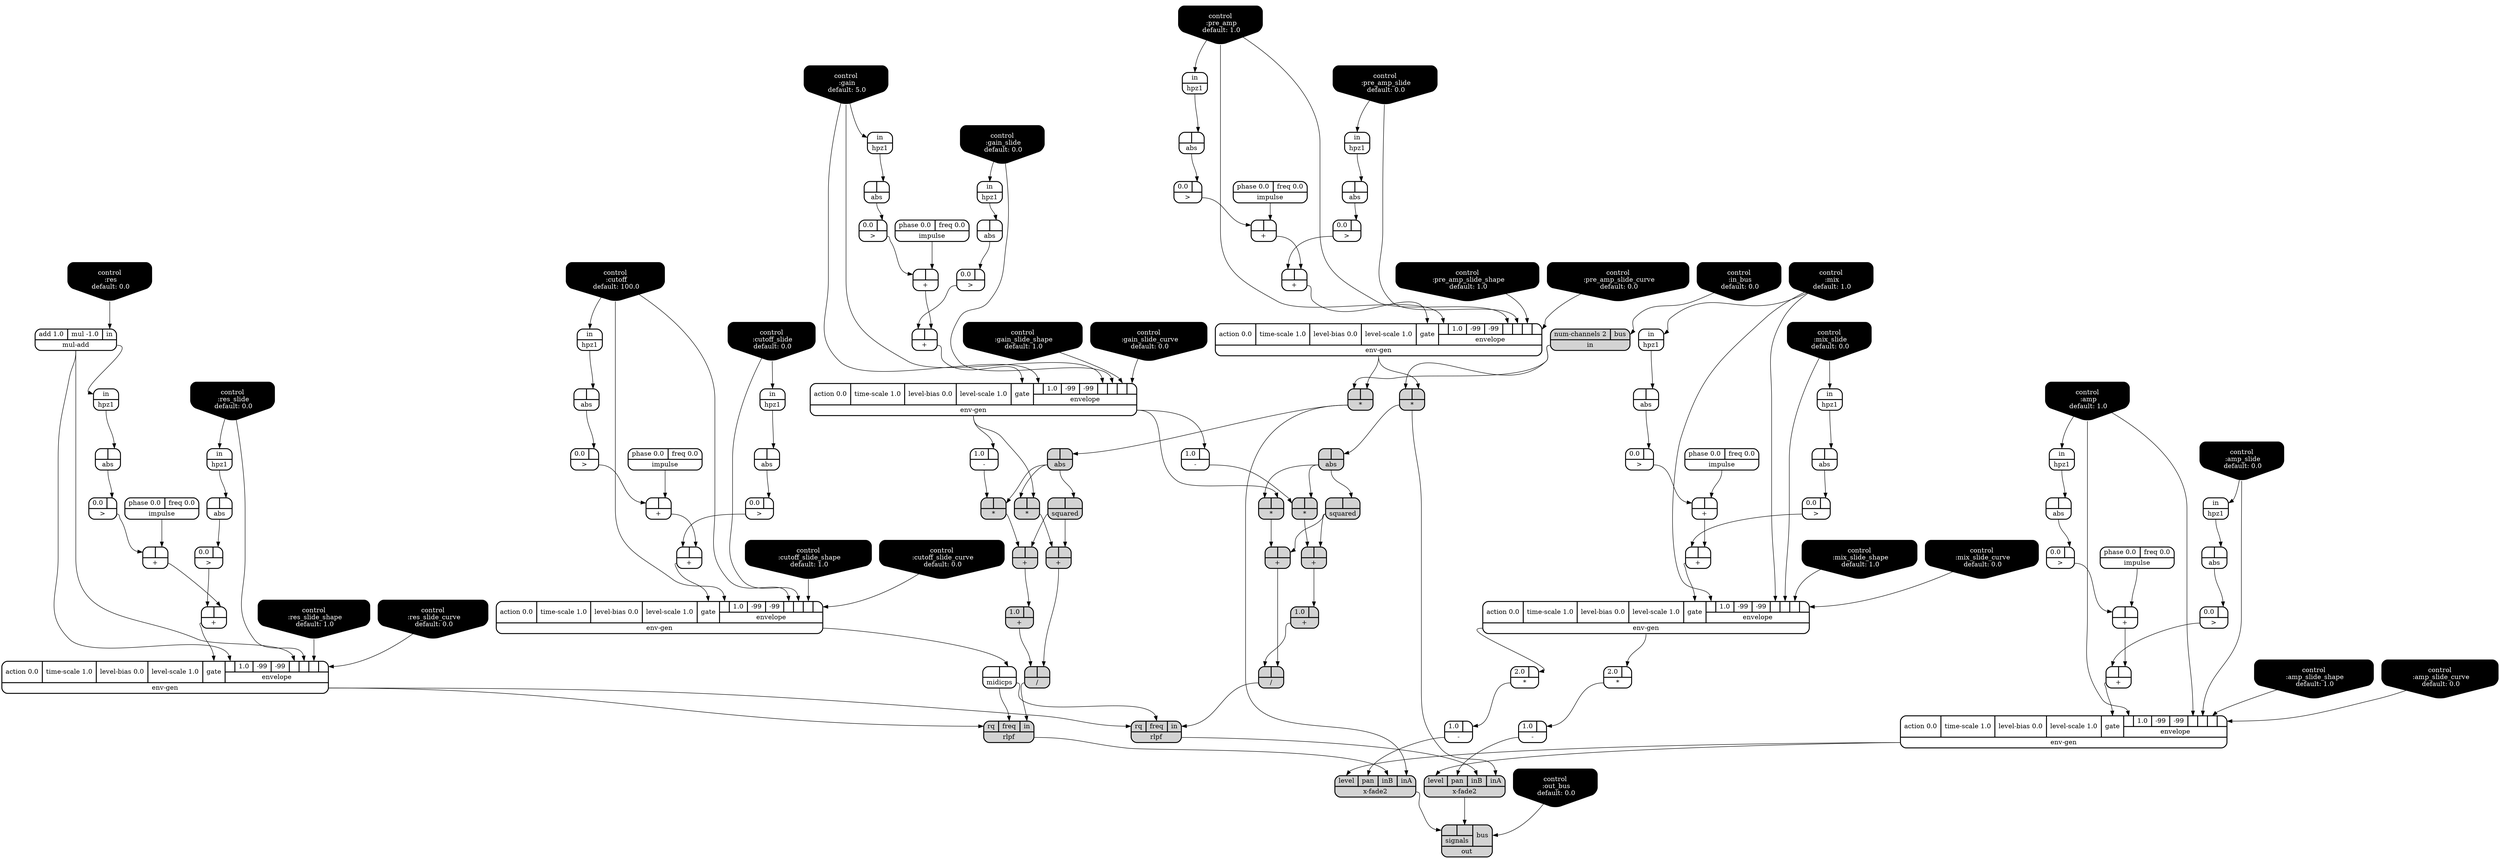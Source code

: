 digraph synthdef {
37 [label = "{{ <b> |<a> } |<__UG_NAME__>* }" style="filled, bold, rounded"  shape=record rankdir=LR];
50 [label = "{{ <b> |<a> } |<__UG_NAME__>* }" style="filled, bold, rounded"  shape=record rankdir=LR];
53 [label = "{{ <b> |<a> } |<__UG_NAME__>* }" style="filled, bold, rounded"  shape=record rankdir=LR];
67 [label = "{{ <b> |<a> } |<__UG_NAME__>* }" style="filled, bold, rounded"  shape=record rankdir=LR];
92 [label = "{{ <b> |<a> } |<__UG_NAME__>* }" style="filled, bold, rounded"  shape=record rankdir=LR];
106 [label = "{{ <b> 2.0|<a> } |<__UG_NAME__>* }" style="bold, rounded" shape=record rankdir=LR];
109 [label = "{{ <b> |<a> } |<__UG_NAME__>* }" style="filled, bold, rounded"  shape=record rankdir=LR];
114 [label = "{{ <b> 2.0|<a> } |<__UG_NAME__>* }" style="bold, rounded" shape=record rankdir=LR];
30 [label = "{{ <b> |<a> } |<__UG_NAME__>+ }" style="bold, rounded" shape=record rankdir=LR];
34 [label = "{{ <b> |<a> } |<__UG_NAME__>+ }" style="bold, rounded" shape=record rankdir=LR];
44 [label = "{{ <b> |<a> } |<__UG_NAME__>+ }" style="bold, rounded" shape=record rankdir=LR];
48 [label = "{{ <b> |<a> } |<__UG_NAME__>+ }" style="bold, rounded" shape=record rankdir=LR];
51 [label = "{{ <b> |<a> } |<__UG_NAME__>+ }" style="filled, bold, rounded"  shape=record rankdir=LR];
54 [label = "{{ <b> |<a> } |<__UG_NAME__>+ }" style="filled, bold, rounded"  shape=record rankdir=LR];
55 [label = "{{ <b> 1.0|<a> } |<__UG_NAME__>+ }" style="filled, bold, rounded"  shape=record rankdir=LR];
61 [label = "{{ <b> |<a> } |<__UG_NAME__>+ }" style="bold, rounded" shape=record rankdir=LR];
65 [label = "{{ <b> |<a> } |<__UG_NAME__>+ }" style="bold, rounded" shape=record rankdir=LR];
73 [label = "{{ <b> |<a> } |<__UG_NAME__>+ }" style="bold, rounded" shape=record rankdir=LR];
77 [label = "{{ <b> |<a> } |<__UG_NAME__>+ }" style="bold, rounded" shape=record rankdir=LR];
83 [label = "{{ <b> |<a> } |<__UG_NAME__>+ }" style="bold, rounded" shape=record rankdir=LR];
87 [label = "{{ <b> |<a> } |<__UG_NAME__>+ }" style="bold, rounded" shape=record rankdir=LR];
93 [label = "{{ <b> |<a> } |<__UG_NAME__>+ }" style="filled, bold, rounded"  shape=record rankdir=LR];
97 [label = "{{ <b> |<a> } |<__UG_NAME__>+ }" style="bold, rounded" shape=record rankdir=LR];
100 [label = "{{ <b> |<a> } |<__UG_NAME__>+ }" style="bold, rounded" shape=record rankdir=LR];
110 [label = "{{ <b> |<a> } |<__UG_NAME__>+ }" style="filled, bold, rounded"  shape=record rankdir=LR];
111 [label = "{{ <b> 1.0|<a> } |<__UG_NAME__>+ }" style="filled, bold, rounded"  shape=record rankdir=LR];
52 [label = "{{ <b> 1.0|<a> } |<__UG_NAME__>- }" style="bold, rounded" shape=record rankdir=LR];
91 [label = "{{ <b> 1.0|<a> } |<__UG_NAME__>- }" style="bold, rounded" shape=record rankdir=LR];
107 [label = "{{ <b> 1.0|<a> } |<__UG_NAME__>- }" style="bold, rounded" shape=record rankdir=LR];
115 [label = "{{ <b> 1.0|<a> } |<__UG_NAME__>- }" style="bold, rounded" shape=record rankdir=LR];
56 [label = "{{ <b> |<a> } |<__UG_NAME__>/ }" style="filled, bold, rounded"  shape=record rankdir=LR];
112 [label = "{{ <b> |<a> } |<__UG_NAME__>/ }" style="filled, bold, rounded"  shape=record rankdir=LR];
29 [label = "{{ <b> 0.0|<a> } |<__UG_NAME__>\> }" style="bold, rounded" shape=record rankdir=LR];
33 [label = "{{ <b> 0.0|<a> } |<__UG_NAME__>\> }" style="bold, rounded" shape=record rankdir=LR];
43 [label = "{{ <b> 0.0|<a> } |<__UG_NAME__>\> }" style="bold, rounded" shape=record rankdir=LR];
47 [label = "{{ <b> 0.0|<a> } |<__UG_NAME__>\> }" style="bold, rounded" shape=record rankdir=LR];
60 [label = "{{ <b> 0.0|<a> } |<__UG_NAME__>\> }" style="bold, rounded" shape=record rankdir=LR];
64 [label = "{{ <b> 0.0|<a> } |<__UG_NAME__>\> }" style="bold, rounded" shape=record rankdir=LR];
72 [label = "{{ <b> 0.0|<a> } |<__UG_NAME__>\> }" style="bold, rounded" shape=record rankdir=LR];
76 [label = "{{ <b> 0.0|<a> } |<__UG_NAME__>\> }" style="bold, rounded" shape=record rankdir=LR];
82 [label = "{{ <b> 0.0|<a> } |<__UG_NAME__>\> }" style="bold, rounded" shape=record rankdir=LR];
86 [label = "{{ <b> 0.0|<a> } |<__UG_NAME__>\> }" style="bold, rounded" shape=record rankdir=LR];
96 [label = "{{ <b> 0.0|<a> } |<__UG_NAME__>\> }" style="bold, rounded" shape=record rankdir=LR];
99 [label = "{{ <b> 0.0|<a> } |<__UG_NAME__>\> }" style="bold, rounded" shape=record rankdir=LR];
28 [label = "{{ <b> |<a> } |<__UG_NAME__>abs }" style="bold, rounded" shape=record rankdir=LR];
32 [label = "{{ <b> |<a> } |<__UG_NAME__>abs }" style="bold, rounded" shape=record rankdir=LR];
38 [label = "{{ <b> |<a> } |<__UG_NAME__>abs }" style="filled, bold, rounded"  shape=record rankdir=LR];
42 [label = "{{ <b> |<a> } |<__UG_NAME__>abs }" style="bold, rounded" shape=record rankdir=LR];
46 [label = "{{ <b> |<a> } |<__UG_NAME__>abs }" style="bold, rounded" shape=record rankdir=LR];
58 [label = "{{ <b> |<a> } |<__UG_NAME__>abs }" style="bold, rounded" shape=record rankdir=LR];
63 [label = "{{ <b> |<a> } |<__UG_NAME__>abs }" style="bold, rounded" shape=record rankdir=LR];
68 [label = "{{ <b> |<a> } |<__UG_NAME__>abs }" style="filled, bold, rounded"  shape=record rankdir=LR];
71 [label = "{{ <b> |<a> } |<__UG_NAME__>abs }" style="bold, rounded" shape=record rankdir=LR];
75 [label = "{{ <b> |<a> } |<__UG_NAME__>abs }" style="bold, rounded" shape=record rankdir=LR];
81 [label = "{{ <b> |<a> } |<__UG_NAME__>abs }" style="bold, rounded" shape=record rankdir=LR];
85 [label = "{{ <b> |<a> } |<__UG_NAME__>abs }" style="bold, rounded" shape=record rankdir=LR];
95 [label = "{{ <b> |<a> } |<__UG_NAME__>abs }" style="bold, rounded" shape=record rankdir=LR];
98 [label = "{{ <b> |<a> } |<__UG_NAME__>abs }" style="bold, rounded" shape=record rankdir=LR];
0 [label = "control
 :amp
 default: 1.0" shape=invhouse style="rounded, filled, bold" fillcolor=black fontcolor=white ]; 
1 [label = "control
 :amp_slide
 default: 0.0" shape=invhouse style="rounded, filled, bold" fillcolor=black fontcolor=white ]; 
2 [label = "control
 :amp_slide_shape
 default: 1.0" shape=invhouse style="rounded, filled, bold" fillcolor=black fontcolor=white ]; 
3 [label = "control
 :amp_slide_curve
 default: 0.0" shape=invhouse style="rounded, filled, bold" fillcolor=black fontcolor=white ]; 
4 [label = "control
 :mix
 default: 1.0" shape=invhouse style="rounded, filled, bold" fillcolor=black fontcolor=white ]; 
5 [label = "control
 :mix_slide
 default: 0.0" shape=invhouse style="rounded, filled, bold" fillcolor=black fontcolor=white ]; 
6 [label = "control
 :mix_slide_shape
 default: 1.0" shape=invhouse style="rounded, filled, bold" fillcolor=black fontcolor=white ]; 
7 [label = "control
 :mix_slide_curve
 default: 0.0" shape=invhouse style="rounded, filled, bold" fillcolor=black fontcolor=white ]; 
8 [label = "control
 :pre_amp
 default: 1.0" shape=invhouse style="rounded, filled, bold" fillcolor=black fontcolor=white ]; 
9 [label = "control
 :pre_amp_slide
 default: 0.0" shape=invhouse style="rounded, filled, bold" fillcolor=black fontcolor=white ]; 
10 [label = "control
 :pre_amp_slide_shape
 default: 1.0" shape=invhouse style="rounded, filled, bold" fillcolor=black fontcolor=white ]; 
11 [label = "control
 :pre_amp_slide_curve
 default: 0.0" shape=invhouse style="rounded, filled, bold" fillcolor=black fontcolor=white ]; 
12 [label = "control
 :gain
 default: 5.0" shape=invhouse style="rounded, filled, bold" fillcolor=black fontcolor=white ]; 
13 [label = "control
 :gain_slide
 default: 0.0" shape=invhouse style="rounded, filled, bold" fillcolor=black fontcolor=white ]; 
14 [label = "control
 :gain_slide_shape
 default: 1.0" shape=invhouse style="rounded, filled, bold" fillcolor=black fontcolor=white ]; 
15 [label = "control
 :gain_slide_curve
 default: 0.0" shape=invhouse style="rounded, filled, bold" fillcolor=black fontcolor=white ]; 
16 [label = "control
 :cutoff
 default: 100.0" shape=invhouse style="rounded, filled, bold" fillcolor=black fontcolor=white ]; 
17 [label = "control
 :cutoff_slide
 default: 0.0" shape=invhouse style="rounded, filled, bold" fillcolor=black fontcolor=white ]; 
18 [label = "control
 :cutoff_slide_shape
 default: 1.0" shape=invhouse style="rounded, filled, bold" fillcolor=black fontcolor=white ]; 
19 [label = "control
 :cutoff_slide_curve
 default: 0.0" shape=invhouse style="rounded, filled, bold" fillcolor=black fontcolor=white ]; 
20 [label = "control
 :res
 default: 0.0" shape=invhouse style="rounded, filled, bold" fillcolor=black fontcolor=white ]; 
21 [label = "control
 :res_slide
 default: 0.0" shape=invhouse style="rounded, filled, bold" fillcolor=black fontcolor=white ]; 
22 [label = "control
 :res_slide_shape
 default: 1.0" shape=invhouse style="rounded, filled, bold" fillcolor=black fontcolor=white ]; 
23 [label = "control
 :res_slide_curve
 default: 0.0" shape=invhouse style="rounded, filled, bold" fillcolor=black fontcolor=white ]; 
24 [label = "control
 :in_bus
 default: 0.0" shape=invhouse style="rounded, filled, bold" fillcolor=black fontcolor=white ]; 
25 [label = "control
 :out_bus
 default: 0.0" shape=invhouse style="rounded, filled, bold" fillcolor=black fontcolor=white ]; 
35 [label = "{{ <action> action 0.0|<time____scale> time-scale 1.0|<level____bias> level-bias 0.0|<level____scale> level-scale 1.0|<gate> gate|{{<envelope___control___0>|1.0|-99|-99|<envelope___control___4>|<envelope___control___5>|<envelope___control___6>|<envelope___control___7>}|envelope}} |<__UG_NAME__>env-gen }" style="bold, rounded" shape=record rankdir=LR];
49 [label = "{{ <action> action 0.0|<time____scale> time-scale 1.0|<level____bias> level-bias 0.0|<level____scale> level-scale 1.0|<gate> gate|{{<envelope___control___0>|1.0|-99|-99|<envelope___control___4>|<envelope___control___5>|<envelope___control___6>|<envelope___control___7>}|envelope}} |<__UG_NAME__>env-gen }" style="bold, rounded" shape=record rankdir=LR];
66 [label = "{{ <action> action 0.0|<time____scale> time-scale 1.0|<level____bias> level-bias 0.0|<level____scale> level-scale 1.0|<gate> gate|{{<envelope___control___0>|1.0|-99|-99|<envelope___control___4>|<envelope___control___5>|<envelope___control___6>|<envelope___control___7>}|envelope}} |<__UG_NAME__>env-gen }" style="bold, rounded" shape=record rankdir=LR];
101 [label = "{{ <action> action 0.0|<time____scale> time-scale 1.0|<level____bias> level-bias 0.0|<level____scale> level-scale 1.0|<gate> gate|{{<envelope___control___0>|1.0|-99|-99|<envelope___control___4>|<envelope___control___5>|<envelope___control___6>|<envelope___control___7>}|envelope}} |<__UG_NAME__>env-gen }" style="bold, rounded" shape=record rankdir=LR];
103 [label = "{{ <action> action 0.0|<time____scale> time-scale 1.0|<level____bias> level-bias 0.0|<level____scale> level-scale 1.0|<gate> gate|{{<envelope___mul____add___0>|1.0|-99|-99|<envelope___mul____add___4>|<envelope___control___5>|<envelope___control___6>|<envelope___control___7>}|envelope}} |<__UG_NAME__>env-gen }" style="bold, rounded" shape=record rankdir=LR];
105 [label = "{{ <action> action 0.0|<time____scale> time-scale 1.0|<level____bias> level-bias 0.0|<level____scale> level-scale 1.0|<gate> gate|{{<envelope___control___0>|1.0|-99|-99|<envelope___control___4>|<envelope___control___5>|<envelope___control___6>|<envelope___control___7>}|envelope}} |<__UG_NAME__>env-gen }" style="bold, rounded" shape=record rankdir=LR];
27 [label = "{{ <in> in} |<__UG_NAME__>hpz1 }" style="bold, rounded" shape=record rankdir=LR];
31 [label = "{{ <in> in} |<__UG_NAME__>hpz1 }" style="bold, rounded" shape=record rankdir=LR];
41 [label = "{{ <in> in} |<__UG_NAME__>hpz1 }" style="bold, rounded" shape=record rankdir=LR];
45 [label = "{{ <in> in} |<__UG_NAME__>hpz1 }" style="bold, rounded" shape=record rankdir=LR];
57 [label = "{{ <in> in} |<__UG_NAME__>hpz1 }" style="bold, rounded" shape=record rankdir=LR];
62 [label = "{{ <in> in} |<__UG_NAME__>hpz1 }" style="bold, rounded" shape=record rankdir=LR];
70 [label = "{{ <in> in} |<__UG_NAME__>hpz1 }" style="bold, rounded" shape=record rankdir=LR];
74 [label = "{{ <in> in} |<__UG_NAME__>hpz1 }" style="bold, rounded" shape=record rankdir=LR];
80 [label = "{{ <in> in} |<__UG_NAME__>hpz1 }" style="bold, rounded" shape=record rankdir=LR];
84 [label = "{{ <in> in} |<__UG_NAME__>hpz1 }" style="bold, rounded" shape=record rankdir=LR];
88 [label = "{{ <in> in} |<__UG_NAME__>hpz1 }" style="bold, rounded" shape=record rankdir=LR];
89 [label = "{{ <in> in} |<__UG_NAME__>hpz1 }" style="bold, rounded" shape=record rankdir=LR];
26 [label = "{{ <phase> phase 0.0|<freq> freq 0.0} |<__UG_NAME__>impulse }" style="bold, rounded" shape=record rankdir=LR];
40 [label = "{{ <phase> phase 0.0|<freq> freq 0.0} |<__UG_NAME__>impulse }" style="bold, rounded" shape=record rankdir=LR];
59 [label = "{{ <phase> phase 0.0|<freq> freq 0.0} |<__UG_NAME__>impulse }" style="bold, rounded" shape=record rankdir=LR];
69 [label = "{{ <phase> phase 0.0|<freq> freq 0.0} |<__UG_NAME__>impulse }" style="bold, rounded" shape=record rankdir=LR];
78 [label = "{{ <phase> phase 0.0|<freq> freq 0.0} |<__UG_NAME__>impulse }" style="bold, rounded" shape=record rankdir=LR];
94 [label = "{{ <phase> phase 0.0|<freq> freq 0.0} |<__UG_NAME__>impulse }" style="bold, rounded" shape=record rankdir=LR];
36 [label = "{{ <num____channels> num-channels 2|<bus> bus} |<__UG_NAME__>in }" style="filled, bold, rounded"  shape=record rankdir=LR];
102 [label = "{{ <b> |<a> } |<__UG_NAME__>midicps }" style="bold, rounded" shape=record rankdir=LR];
79 [label = "{{ <add> add 1.0|<mul> mul -1.0|<in> in} |<__UG_NAME__>mul-add }" style="bold, rounded" shape=record rankdir=LR];
117 [label = "{{ {{<signals___x____fade2___0>|<signals___x____fade2___1>}|signals}|<bus> bus} |<__UG_NAME__>out }" style="filled, bold, rounded"  shape=record rankdir=LR];
104 [label = "{{ <rq> rq|<freq> freq|<in> in} |<__UG_NAME__>rlpf }" style="filled, bold, rounded"  shape=record rankdir=LR];
113 [label = "{{ <rq> rq|<freq> freq|<in> in} |<__UG_NAME__>rlpf }" style="filled, bold, rounded"  shape=record rankdir=LR];
39 [label = "{{ <b> |<a> } |<__UG_NAME__>squared }" style="filled, bold, rounded"  shape=record rankdir=LR];
90 [label = "{{ <b> |<a> } |<__UG_NAME__>squared }" style="filled, bold, rounded"  shape=record rankdir=LR];
108 [label = "{{ <level> level|<pan> pan|<inb> inB|<ina> inA} |<__UG_NAME__>x-fade2 }" style="filled, bold, rounded"  shape=record rankdir=LR];
116 [label = "{{ <level> level|<pan> pan|<inb> inB|<ina> inA} |<__UG_NAME__>x-fade2 }" style="filled, bold, rounded"  shape=record rankdir=LR];

35:__UG_NAME__ -> 37:a ;
36:__UG_NAME__ -> 37:b ;
49:__UG_NAME__ -> 50:a ;
38:__UG_NAME__ -> 50:b ;
38:__UG_NAME__ -> 53:a ;
52:__UG_NAME__ -> 53:b ;
35:__UG_NAME__ -> 67:a ;
36:__UG_NAME__ -> 67:b ;
68:__UG_NAME__ -> 92:a ;
91:__UG_NAME__ -> 92:b ;
105:__UG_NAME__ -> 106:a ;
49:__UG_NAME__ -> 109:a ;
68:__UG_NAME__ -> 109:b ;
105:__UG_NAME__ -> 114:a ;
26:__UG_NAME__ -> 30:a ;
29:__UG_NAME__ -> 30:b ;
30:__UG_NAME__ -> 34:a ;
33:__UG_NAME__ -> 34:b ;
40:__UG_NAME__ -> 44:a ;
43:__UG_NAME__ -> 44:b ;
44:__UG_NAME__ -> 48:a ;
47:__UG_NAME__ -> 48:b ;
39:__UG_NAME__ -> 51:a ;
50:__UG_NAME__ -> 51:b ;
39:__UG_NAME__ -> 54:a ;
53:__UG_NAME__ -> 54:b ;
54:__UG_NAME__ -> 55:a ;
59:__UG_NAME__ -> 61:a ;
60:__UG_NAME__ -> 61:b ;
61:__UG_NAME__ -> 65:a ;
64:__UG_NAME__ -> 65:b ;
69:__UG_NAME__ -> 73:a ;
72:__UG_NAME__ -> 73:b ;
73:__UG_NAME__ -> 77:a ;
76:__UG_NAME__ -> 77:b ;
78:__UG_NAME__ -> 83:a ;
82:__UG_NAME__ -> 83:b ;
83:__UG_NAME__ -> 87:a ;
86:__UG_NAME__ -> 87:b ;
90:__UG_NAME__ -> 93:a ;
92:__UG_NAME__ -> 93:b ;
94:__UG_NAME__ -> 97:a ;
96:__UG_NAME__ -> 97:b ;
97:__UG_NAME__ -> 100:a ;
99:__UG_NAME__ -> 100:b ;
90:__UG_NAME__ -> 110:a ;
109:__UG_NAME__ -> 110:b ;
93:__UG_NAME__ -> 111:a ;
49:__UG_NAME__ -> 52:a ;
49:__UG_NAME__ -> 91:a ;
106:__UG_NAME__ -> 107:a ;
114:__UG_NAME__ -> 115:a ;
51:__UG_NAME__ -> 56:a ;
55:__UG_NAME__ -> 56:b ;
110:__UG_NAME__ -> 112:a ;
111:__UG_NAME__ -> 112:b ;
28:__UG_NAME__ -> 29:a ;
32:__UG_NAME__ -> 33:a ;
42:__UG_NAME__ -> 43:a ;
46:__UG_NAME__ -> 47:a ;
58:__UG_NAME__ -> 60:a ;
63:__UG_NAME__ -> 64:a ;
71:__UG_NAME__ -> 72:a ;
75:__UG_NAME__ -> 76:a ;
81:__UG_NAME__ -> 82:a ;
85:__UG_NAME__ -> 86:a ;
95:__UG_NAME__ -> 96:a ;
98:__UG_NAME__ -> 99:a ;
27:__UG_NAME__ -> 28:a ;
31:__UG_NAME__ -> 32:a ;
37:__UG_NAME__ -> 38:a ;
41:__UG_NAME__ -> 42:a ;
45:__UG_NAME__ -> 46:a ;
57:__UG_NAME__ -> 58:a ;
62:__UG_NAME__ -> 63:a ;
67:__UG_NAME__ -> 68:a ;
70:__UG_NAME__ -> 71:a ;
74:__UG_NAME__ -> 75:a ;
80:__UG_NAME__ -> 81:a ;
84:__UG_NAME__ -> 85:a ;
88:__UG_NAME__ -> 95:a ;
89:__UG_NAME__ -> 98:a ;
8:__UG_NAME__ -> 35:envelope___control___0 ;
8:__UG_NAME__ -> 35:envelope___control___4 ;
9:__UG_NAME__ -> 35:envelope___control___5 ;
10:__UG_NAME__ -> 35:envelope___control___6 ;
11:__UG_NAME__ -> 35:envelope___control___7 ;
34:__UG_NAME__ -> 35:gate ;
12:__UG_NAME__ -> 49:envelope___control___0 ;
12:__UG_NAME__ -> 49:envelope___control___4 ;
13:__UG_NAME__ -> 49:envelope___control___5 ;
14:__UG_NAME__ -> 49:envelope___control___6 ;
15:__UG_NAME__ -> 49:envelope___control___7 ;
48:__UG_NAME__ -> 49:gate ;
0:__UG_NAME__ -> 66:envelope___control___0 ;
0:__UG_NAME__ -> 66:envelope___control___4 ;
1:__UG_NAME__ -> 66:envelope___control___5 ;
2:__UG_NAME__ -> 66:envelope___control___6 ;
3:__UG_NAME__ -> 66:envelope___control___7 ;
65:__UG_NAME__ -> 66:gate ;
16:__UG_NAME__ -> 101:envelope___control___0 ;
16:__UG_NAME__ -> 101:envelope___control___4 ;
17:__UG_NAME__ -> 101:envelope___control___5 ;
18:__UG_NAME__ -> 101:envelope___control___6 ;
19:__UG_NAME__ -> 101:envelope___control___7 ;
100:__UG_NAME__ -> 101:gate ;
79:__UG_NAME__ -> 103:envelope___mul____add___0 ;
79:__UG_NAME__ -> 103:envelope___mul____add___4 ;
21:__UG_NAME__ -> 103:envelope___control___5 ;
22:__UG_NAME__ -> 103:envelope___control___6 ;
23:__UG_NAME__ -> 103:envelope___control___7 ;
87:__UG_NAME__ -> 103:gate ;
4:__UG_NAME__ -> 105:envelope___control___0 ;
4:__UG_NAME__ -> 105:envelope___control___4 ;
5:__UG_NAME__ -> 105:envelope___control___5 ;
6:__UG_NAME__ -> 105:envelope___control___6 ;
7:__UG_NAME__ -> 105:envelope___control___7 ;
77:__UG_NAME__ -> 105:gate ;
8:__UG_NAME__ -> 27:in ;
9:__UG_NAME__ -> 31:in ;
12:__UG_NAME__ -> 41:in ;
13:__UG_NAME__ -> 45:in ;
0:__UG_NAME__ -> 57:in ;
1:__UG_NAME__ -> 62:in ;
4:__UG_NAME__ -> 70:in ;
5:__UG_NAME__ -> 74:in ;
79:__UG_NAME__ -> 80:in ;
21:__UG_NAME__ -> 84:in ;
16:__UG_NAME__ -> 88:in ;
17:__UG_NAME__ -> 89:in ;
24:__UG_NAME__ -> 36:bus ;
101:__UG_NAME__ -> 102:a ;
20:__UG_NAME__ -> 79:in ;
25:__UG_NAME__ -> 117:bus ;
108:__UG_NAME__ -> 117:signals___x____fade2___0 ;
116:__UG_NAME__ -> 117:signals___x____fade2___1 ;
56:__UG_NAME__ -> 104:in ;
102:__UG_NAME__ -> 104:freq ;
103:__UG_NAME__ -> 104:rq ;
112:__UG_NAME__ -> 113:in ;
102:__UG_NAME__ -> 113:freq ;
103:__UG_NAME__ -> 113:rq ;
38:__UG_NAME__ -> 39:a ;
68:__UG_NAME__ -> 90:a ;
37:__UG_NAME__ -> 108:ina ;
104:__UG_NAME__ -> 108:inb ;
107:__UG_NAME__ -> 108:pan ;
66:__UG_NAME__ -> 108:level ;
67:__UG_NAME__ -> 116:ina ;
113:__UG_NAME__ -> 116:inb ;
115:__UG_NAME__ -> 116:pan ;
66:__UG_NAME__ -> 116:level ;

}